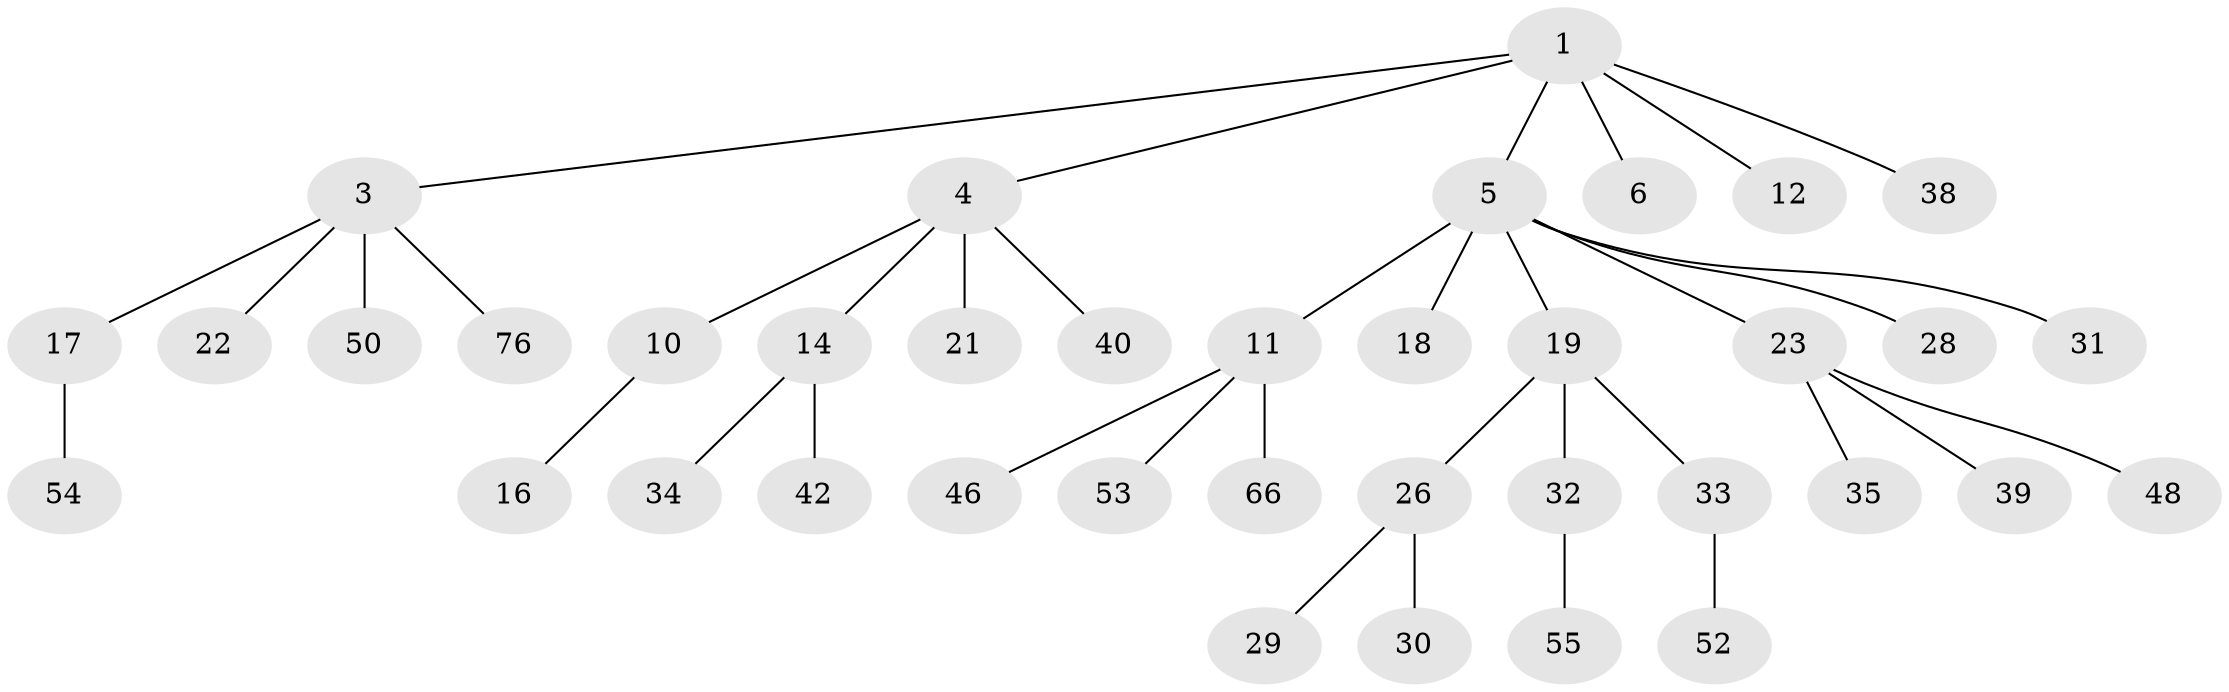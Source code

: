 // original degree distribution, {2: 0.23684210526315788, 6: 0.02631578947368421, 8: 0.013157894736842105, 4: 0.09210526315789473, 1: 0.5263157894736842, 3: 0.09210526315789473, 5: 0.013157894736842105}
// Generated by graph-tools (version 1.1) at 2025/15/03/09/25 04:15:31]
// undirected, 38 vertices, 37 edges
graph export_dot {
graph [start="1"]
  node [color=gray90,style=filled];
  1 [super="+2"];
  3 [super="+20+58+57+13+43+27"];
  4 [super="+15"];
  5 [super="+7+8+9"];
  6;
  10 [super="+24"];
  11 [super="+44+45+69"];
  12 [super="+63"];
  14;
  16;
  17;
  18;
  19 [super="+71+25"];
  21 [super="+60+65+56"];
  22 [super="+51"];
  23;
  26;
  28;
  29 [super="+70"];
  30 [super="+36"];
  31;
  32;
  33;
  34 [super="+41"];
  35;
  38;
  39;
  40;
  42;
  46;
  48;
  50;
  52;
  53;
  54;
  55;
  66;
  76;
  1 -- 38;
  1 -- 3;
  1 -- 4;
  1 -- 5;
  1 -- 6;
  1 -- 12;
  3 -- 17;
  3 -- 50;
  3 -- 22;
  3 -- 76;
  4 -- 10;
  4 -- 14;
  4 -- 40;
  4 -- 21;
  5 -- 18;
  5 -- 28;
  5 -- 11;
  5 -- 23;
  5 -- 19;
  5 -- 31;
  10 -- 16;
  11 -- 66;
  11 -- 53;
  11 -- 46;
  14 -- 34;
  14 -- 42;
  17 -- 54;
  19 -- 26;
  19 -- 32;
  19 -- 33;
  23 -- 35;
  23 -- 39;
  23 -- 48;
  26 -- 29;
  26 -- 30;
  32 -- 55;
  33 -- 52;
}
